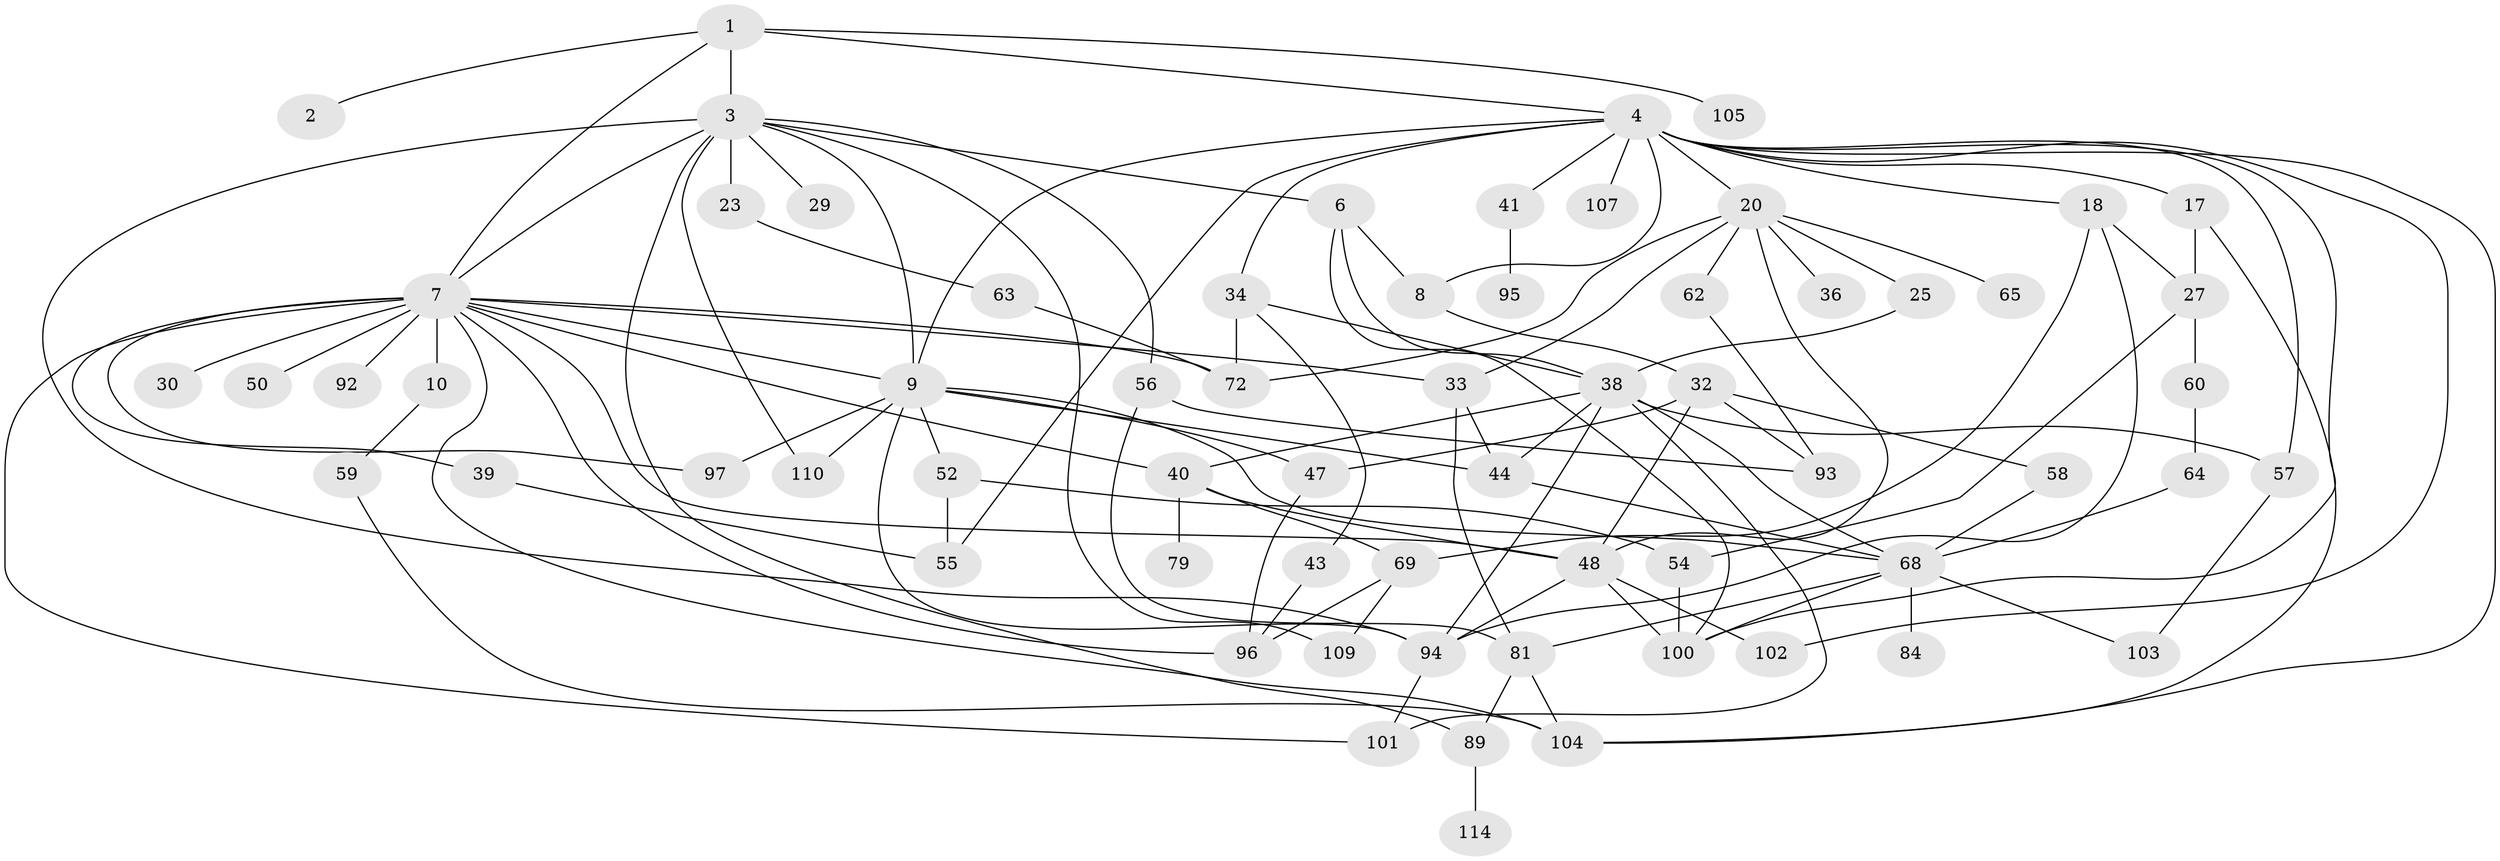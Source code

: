 // original degree distribution, {5: 0.11538461538461539, 1: 0.18461538461538463, 10: 0.007692307692307693, 6: 0.046153846153846156, 4: 0.11538461538461539, 9: 0.007692307692307693, 3: 0.2153846153846154, 8: 0.007692307692307693, 2: 0.3}
// Generated by graph-tools (version 1.1) at 2025/13/03/09/25 04:13:35]
// undirected, 65 vertices, 118 edges
graph export_dot {
graph [start="1"]
  node [color=gray90,style=filled];
  1 [super="+86"];
  2;
  3 [super="+5+82+70+14"];
  4 [super="+26+15+12+28"];
  6;
  7 [super="+42+11+35+19"];
  8;
  9 [super="+51+13+115"];
  10 [super="+53"];
  17 [super="+61"];
  18 [super="+90+49"];
  20 [super="+24"];
  23;
  25;
  27;
  29 [super="+37"];
  30;
  32 [super="+116"];
  33;
  34 [super="+128"];
  36;
  38 [super="+91+78+46"];
  39;
  40;
  41;
  43;
  44;
  47;
  48 [super="+83"];
  50;
  52 [super="+66"];
  54;
  55 [super="+75+87"];
  56;
  57 [super="+98+123"];
  58 [super="+99"];
  59 [super="+67"];
  60;
  62;
  63;
  64;
  65;
  68 [super="+113+80"];
  69 [super="+73"];
  72 [super="+121"];
  79;
  81 [super="+122+108"];
  84;
  89;
  92;
  93;
  94 [super="+118"];
  95;
  96;
  97;
  100;
  101 [super="+120"];
  102;
  103;
  104 [super="+124"];
  105;
  107;
  109 [super="+119"];
  110 [super="+111"];
  114;
  1 -- 2;
  1 -- 3;
  1 -- 4;
  1 -- 7;
  1 -- 105;
  3 -- 6;
  3 -- 7 [weight=2];
  3 -- 23 [weight=2];
  3 -- 9 [weight=2];
  3 -- 89;
  3 -- 109;
  3 -- 110;
  3 -- 56;
  3 -- 29;
  3 -- 94;
  4 -- 9 [weight=2];
  4 -- 100;
  4 -- 17;
  4 -- 57;
  4 -- 8;
  4 -- 104;
  4 -- 41;
  4 -- 107;
  4 -- 18;
  4 -- 20;
  4 -- 55;
  4 -- 34;
  4 -- 102;
  6 -- 8;
  6 -- 100;
  6 -- 38;
  7 -- 10 [weight=3];
  7 -- 30;
  7 -- 33;
  7 -- 72;
  7 -- 97;
  7 -- 39;
  7 -- 40;
  7 -- 92 [weight=2];
  7 -- 96;
  7 -- 50;
  7 -- 101;
  7 -- 48;
  7 -- 9;
  7 -- 104;
  8 -- 32;
  9 -- 52;
  9 -- 97;
  9 -- 68;
  9 -- 44;
  9 -- 110;
  9 -- 47;
  9 -- 94;
  10 -- 59 [weight=2];
  17 -- 27;
  17 -- 104;
  18 -- 69;
  18 -- 27;
  18 -- 94;
  20 -- 36;
  20 -- 48;
  20 -- 62;
  20 -- 65;
  20 -- 33;
  20 -- 72;
  20 -- 25;
  23 -- 63;
  25 -- 38;
  27 -- 54;
  27 -- 60;
  32 -- 58;
  32 -- 47;
  32 -- 93;
  32 -- 48;
  33 -- 44;
  33 -- 81;
  34 -- 43;
  34 -- 72;
  34 -- 38;
  38 -- 57;
  38 -- 94;
  38 -- 40;
  38 -- 101;
  38 -- 44;
  38 -- 68;
  39 -- 55;
  40 -- 79;
  40 -- 69;
  40 -- 48;
  41 -- 95;
  43 -- 96;
  44 -- 68;
  47 -- 96;
  48 -- 102;
  48 -- 100;
  48 -- 94;
  52 -- 54;
  52 -- 55;
  54 -- 100;
  56 -- 93;
  56 -- 81;
  57 -- 103;
  58 -- 68;
  59 -- 104;
  60 -- 64;
  62 -- 93;
  63 -- 72;
  64 -- 68;
  68 -- 100;
  68 -- 84;
  68 -- 103;
  68 -- 81;
  69 -- 96;
  69 -- 109;
  81 -- 89;
  81 -- 104;
  89 -- 114;
  94 -- 101;
}
